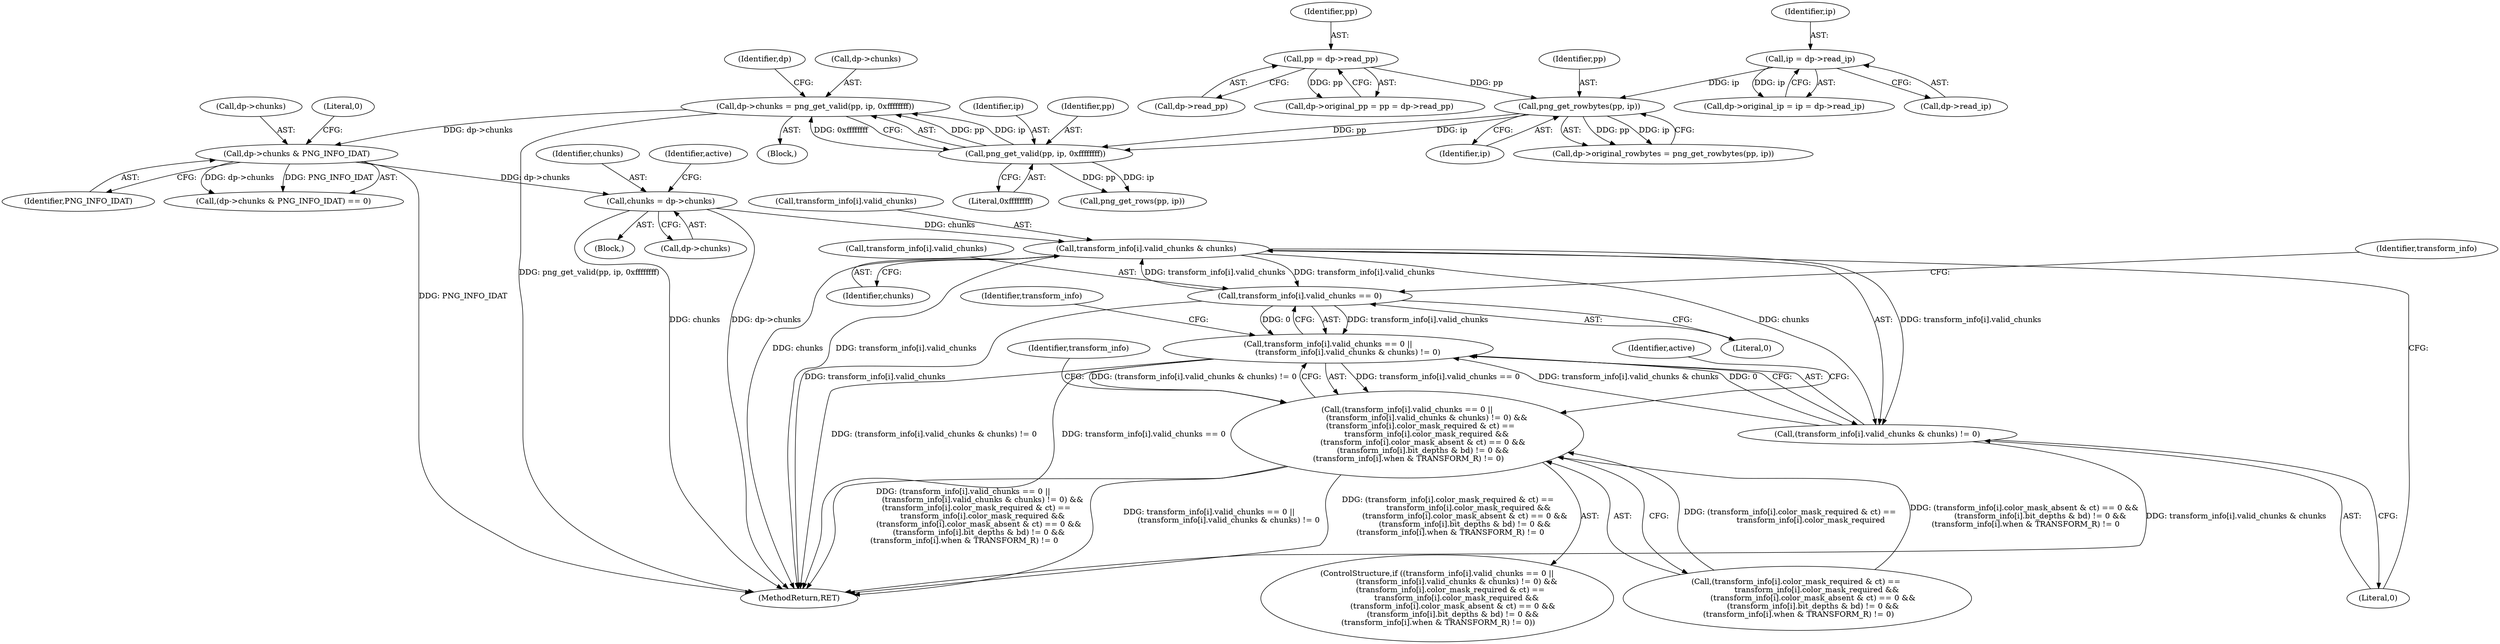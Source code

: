 digraph "0_Android_9d4853418ab2f754c2b63e091c29c5529b8b86ca_25@pointer" {
"1000244" [label="(Call,chunks = dp->chunks)"];
"1000178" [label="(Call,dp->chunks & PNG_INFO_IDAT)"];
"1000168" [label="(Call,dp->chunks = png_get_valid(pp, ip, 0xffffffff))"];
"1000172" [label="(Call,png_get_valid(pp, ip, 0xffffffff))"];
"1000155" [label="(Call,png_get_rowbytes(pp, ip))"];
"1000126" [label="(Call,pp = dp->read_pp)"];
"1000141" [label="(Call,ip = dp->read_ip)"];
"1000299" [label="(Call,transform_info[i].valid_chunks & chunks)"];
"1000291" [label="(Call,transform_info[i].valid_chunks == 0)"];
"1000290" [label="(Call,transform_info[i].valid_chunks == 0 ||\n                (transform_info[i].valid_chunks & chunks) != 0)"];
"1000289" [label="(Call,(transform_info[i].valid_chunks == 0 ||\n                (transform_info[i].valid_chunks & chunks) != 0) &&\n            (transform_info[i].color_mask_required & ct) == \n                transform_info[i].color_mask_required &&\n             (transform_info[i].color_mask_absent & ct) == 0 &&\n             (transform_info[i].bit_depths & bd) != 0 &&\n (transform_info[i].when & TRANSFORM_R) != 0)"];
"1000298" [label="(Call,(transform_info[i].valid_chunks & chunks) != 0)"];
"1000306" [label="(Literal,0)"];
"1000110" [label="(Block,)"];
"1000126" [label="(Call,pp = dp->read_pp)"];
"1000157" [label="(Identifier,ip)"];
"1000151" [label="(Call,dp->original_rowbytes = png_get_rowbytes(pp, ip))"];
"1000179" [label="(Call,dp->chunks)"];
"1000172" [label="(Call,png_get_valid(pp, ip, 0xffffffff))"];
"1000183" [label="(Literal,0)"];
"1000305" [label="(Identifier,chunks)"];
"1000290" [label="(Call,transform_info[i].valid_chunks == 0 ||\n                (transform_info[i].valid_chunks & chunks) != 0)"];
"1000178" [label="(Call,dp->chunks & PNG_INFO_IDAT)"];
"1000292" [label="(Call,transform_info[i].valid_chunks)"];
"1000177" [label="(Call,(dp->chunks & PNG_INFO_IDAT) == 0)"];
"1000291" [label="(Call,transform_info[i].valid_chunks == 0)"];
"1000299" [label="(Call,transform_info[i].valid_chunks & chunks)"];
"1000359" [label="(Identifier,transform_info)"];
"1000168" [label="(Call,dp->chunks = png_get_valid(pp, ip, 0xffffffff))"];
"1000251" [label="(Identifier,active)"];
"1000245" [label="(Identifier,chunks)"];
"1000180" [label="(Identifier,dp)"];
"1000298" [label="(Call,(transform_info[i].valid_chunks & chunks) != 0)"];
"1000169" [label="(Call,dp->chunks)"];
"1000242" [label="(Block,)"];
"1000175" [label="(Literal,0xffffffff)"];
"1000122" [label="(Call,dp->original_pp = pp = dp->read_pp)"];
"1000351" [label="(Identifier,active)"];
"1000137" [label="(Call,dp->original_ip = ip = dp->read_ip)"];
"1000156" [label="(Identifier,pp)"];
"1000388" [label="(MethodReturn,RET)"];
"1000174" [label="(Identifier,ip)"];
"1000307" [label="(Call,(transform_info[i].color_mask_required & ct) == \n                transform_info[i].color_mask_required &&\n             (transform_info[i].color_mask_absent & ct) == 0 &&\n             (transform_info[i].bit_depths & bd) != 0 &&\n (transform_info[i].when & TRANSFORM_R) != 0)"];
"1000312" [label="(Identifier,transform_info)"];
"1000142" [label="(Identifier,ip)"];
"1000244" [label="(Call,chunks = dp->chunks)"];
"1000127" [label="(Identifier,pp)"];
"1000155" [label="(Call,png_get_rowbytes(pp, ip))"];
"1000182" [label="(Identifier,PNG_INFO_IDAT)"];
"1000141" [label="(Call,ip = dp->read_ip)"];
"1000246" [label="(Call,dp->chunks)"];
"1000302" [label="(Identifier,transform_info)"];
"1000297" [label="(Literal,0)"];
"1000143" [label="(Call,dp->read_ip)"];
"1000300" [label="(Call,transform_info[i].valid_chunks)"];
"1000173" [label="(Identifier,pp)"];
"1000128" [label="(Call,dp->read_pp)"];
"1000192" [label="(Call,png_get_rows(pp, ip))"];
"1000288" [label="(ControlStructure,if ((transform_info[i].valid_chunks == 0 ||\n                (transform_info[i].valid_chunks & chunks) != 0) &&\n            (transform_info[i].color_mask_required & ct) == \n                transform_info[i].color_mask_required &&\n             (transform_info[i].color_mask_absent & ct) == 0 &&\n             (transform_info[i].bit_depths & bd) != 0 &&\n (transform_info[i].when & TRANSFORM_R) != 0))"];
"1000289" [label="(Call,(transform_info[i].valid_chunks == 0 ||\n                (transform_info[i].valid_chunks & chunks) != 0) &&\n            (transform_info[i].color_mask_required & ct) == \n                transform_info[i].color_mask_required &&\n             (transform_info[i].color_mask_absent & ct) == 0 &&\n             (transform_info[i].bit_depths & bd) != 0 &&\n (transform_info[i].when & TRANSFORM_R) != 0)"];
"1000244" -> "1000242"  [label="AST: "];
"1000244" -> "1000246"  [label="CFG: "];
"1000245" -> "1000244"  [label="AST: "];
"1000246" -> "1000244"  [label="AST: "];
"1000251" -> "1000244"  [label="CFG: "];
"1000244" -> "1000388"  [label="DDG: chunks"];
"1000244" -> "1000388"  [label="DDG: dp->chunks"];
"1000178" -> "1000244"  [label="DDG: dp->chunks"];
"1000244" -> "1000299"  [label="DDG: chunks"];
"1000178" -> "1000177"  [label="AST: "];
"1000178" -> "1000182"  [label="CFG: "];
"1000179" -> "1000178"  [label="AST: "];
"1000182" -> "1000178"  [label="AST: "];
"1000183" -> "1000178"  [label="CFG: "];
"1000178" -> "1000388"  [label="DDG: PNG_INFO_IDAT"];
"1000178" -> "1000177"  [label="DDG: dp->chunks"];
"1000178" -> "1000177"  [label="DDG: PNG_INFO_IDAT"];
"1000168" -> "1000178"  [label="DDG: dp->chunks"];
"1000168" -> "1000110"  [label="AST: "];
"1000168" -> "1000172"  [label="CFG: "];
"1000169" -> "1000168"  [label="AST: "];
"1000172" -> "1000168"  [label="AST: "];
"1000180" -> "1000168"  [label="CFG: "];
"1000168" -> "1000388"  [label="DDG: png_get_valid(pp, ip, 0xffffffff)"];
"1000172" -> "1000168"  [label="DDG: pp"];
"1000172" -> "1000168"  [label="DDG: ip"];
"1000172" -> "1000168"  [label="DDG: 0xffffffff"];
"1000172" -> "1000175"  [label="CFG: "];
"1000173" -> "1000172"  [label="AST: "];
"1000174" -> "1000172"  [label="AST: "];
"1000175" -> "1000172"  [label="AST: "];
"1000155" -> "1000172"  [label="DDG: pp"];
"1000155" -> "1000172"  [label="DDG: ip"];
"1000172" -> "1000192"  [label="DDG: pp"];
"1000172" -> "1000192"  [label="DDG: ip"];
"1000155" -> "1000151"  [label="AST: "];
"1000155" -> "1000157"  [label="CFG: "];
"1000156" -> "1000155"  [label="AST: "];
"1000157" -> "1000155"  [label="AST: "];
"1000151" -> "1000155"  [label="CFG: "];
"1000155" -> "1000151"  [label="DDG: pp"];
"1000155" -> "1000151"  [label="DDG: ip"];
"1000126" -> "1000155"  [label="DDG: pp"];
"1000141" -> "1000155"  [label="DDG: ip"];
"1000126" -> "1000122"  [label="AST: "];
"1000126" -> "1000128"  [label="CFG: "];
"1000127" -> "1000126"  [label="AST: "];
"1000128" -> "1000126"  [label="AST: "];
"1000122" -> "1000126"  [label="CFG: "];
"1000126" -> "1000122"  [label="DDG: pp"];
"1000141" -> "1000137"  [label="AST: "];
"1000141" -> "1000143"  [label="CFG: "];
"1000142" -> "1000141"  [label="AST: "];
"1000143" -> "1000141"  [label="AST: "];
"1000137" -> "1000141"  [label="CFG: "];
"1000141" -> "1000137"  [label="DDG: ip"];
"1000299" -> "1000298"  [label="AST: "];
"1000299" -> "1000305"  [label="CFG: "];
"1000300" -> "1000299"  [label="AST: "];
"1000305" -> "1000299"  [label="AST: "];
"1000306" -> "1000299"  [label="CFG: "];
"1000299" -> "1000388"  [label="DDG: chunks"];
"1000299" -> "1000388"  [label="DDG: transform_info[i].valid_chunks"];
"1000299" -> "1000291"  [label="DDG: transform_info[i].valid_chunks"];
"1000299" -> "1000298"  [label="DDG: transform_info[i].valid_chunks"];
"1000299" -> "1000298"  [label="DDG: chunks"];
"1000291" -> "1000299"  [label="DDG: transform_info[i].valid_chunks"];
"1000291" -> "1000290"  [label="AST: "];
"1000291" -> "1000297"  [label="CFG: "];
"1000292" -> "1000291"  [label="AST: "];
"1000297" -> "1000291"  [label="AST: "];
"1000302" -> "1000291"  [label="CFG: "];
"1000290" -> "1000291"  [label="CFG: "];
"1000291" -> "1000388"  [label="DDG: transform_info[i].valid_chunks"];
"1000291" -> "1000290"  [label="DDG: transform_info[i].valid_chunks"];
"1000291" -> "1000290"  [label="DDG: 0"];
"1000290" -> "1000289"  [label="AST: "];
"1000290" -> "1000298"  [label="CFG: "];
"1000298" -> "1000290"  [label="AST: "];
"1000312" -> "1000290"  [label="CFG: "];
"1000289" -> "1000290"  [label="CFG: "];
"1000290" -> "1000388"  [label="DDG: transform_info[i].valid_chunks == 0"];
"1000290" -> "1000388"  [label="DDG: (transform_info[i].valid_chunks & chunks) != 0"];
"1000290" -> "1000289"  [label="DDG: transform_info[i].valid_chunks == 0"];
"1000290" -> "1000289"  [label="DDG: (transform_info[i].valid_chunks & chunks) != 0"];
"1000298" -> "1000290"  [label="DDG: transform_info[i].valid_chunks & chunks"];
"1000298" -> "1000290"  [label="DDG: 0"];
"1000289" -> "1000288"  [label="AST: "];
"1000289" -> "1000307"  [label="CFG: "];
"1000307" -> "1000289"  [label="AST: "];
"1000351" -> "1000289"  [label="CFG: "];
"1000359" -> "1000289"  [label="CFG: "];
"1000289" -> "1000388"  [label="DDG: transform_info[i].valid_chunks == 0 ||\n                (transform_info[i].valid_chunks & chunks) != 0"];
"1000289" -> "1000388"  [label="DDG: (transform_info[i].color_mask_required & ct) == \n                transform_info[i].color_mask_required &&\n             (transform_info[i].color_mask_absent & ct) == 0 &&\n             (transform_info[i].bit_depths & bd) != 0 &&\n (transform_info[i].when & TRANSFORM_R) != 0"];
"1000289" -> "1000388"  [label="DDG: (transform_info[i].valid_chunks == 0 ||\n                (transform_info[i].valid_chunks & chunks) != 0) &&\n            (transform_info[i].color_mask_required & ct) == \n                transform_info[i].color_mask_required &&\n             (transform_info[i].color_mask_absent & ct) == 0 &&\n             (transform_info[i].bit_depths & bd) != 0 &&\n (transform_info[i].when & TRANSFORM_R) != 0"];
"1000307" -> "1000289"  [label="DDG: (transform_info[i].color_mask_required & ct) == \n                transform_info[i].color_mask_required"];
"1000307" -> "1000289"  [label="DDG: (transform_info[i].color_mask_absent & ct) == 0 &&\n             (transform_info[i].bit_depths & bd) != 0 &&\n (transform_info[i].when & TRANSFORM_R) != 0"];
"1000298" -> "1000306"  [label="CFG: "];
"1000306" -> "1000298"  [label="AST: "];
"1000298" -> "1000388"  [label="DDG: transform_info[i].valid_chunks & chunks"];
}
